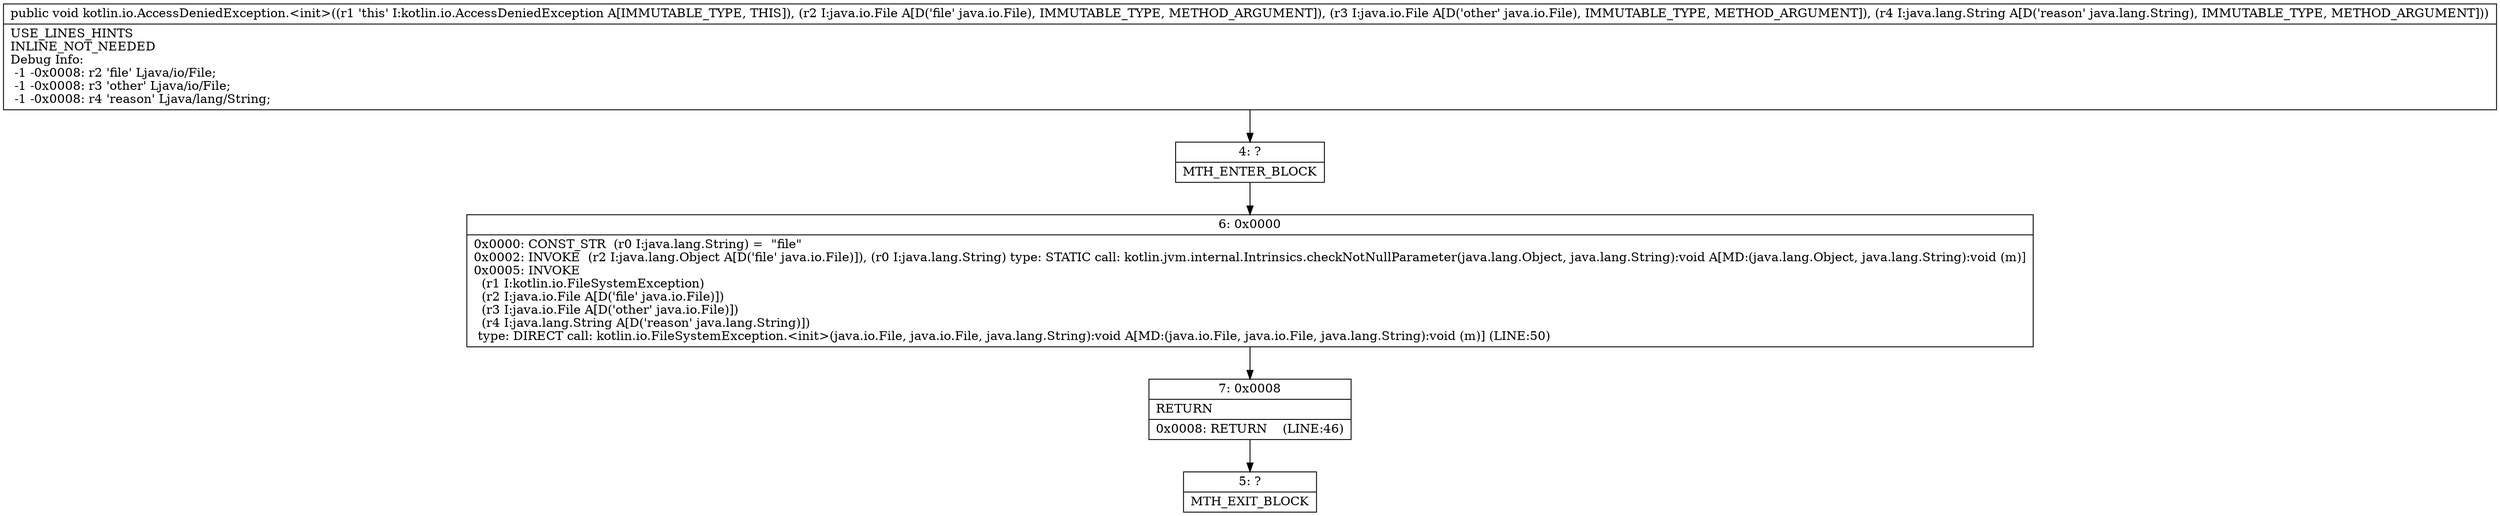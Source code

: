 digraph "CFG forkotlin.io.AccessDeniedException.\<init\>(Ljava\/io\/File;Ljava\/io\/File;Ljava\/lang\/String;)V" {
Node_4 [shape=record,label="{4\:\ ?|MTH_ENTER_BLOCK\l}"];
Node_6 [shape=record,label="{6\:\ 0x0000|0x0000: CONST_STR  (r0 I:java.lang.String) =  \"file\" \l0x0002: INVOKE  (r2 I:java.lang.Object A[D('file' java.io.File)]), (r0 I:java.lang.String) type: STATIC call: kotlin.jvm.internal.Intrinsics.checkNotNullParameter(java.lang.Object, java.lang.String):void A[MD:(java.lang.Object, java.lang.String):void (m)]\l0x0005: INVOKE  \l  (r1 I:kotlin.io.FileSystemException)\l  (r2 I:java.io.File A[D('file' java.io.File)])\l  (r3 I:java.io.File A[D('other' java.io.File)])\l  (r4 I:java.lang.String A[D('reason' java.lang.String)])\l type: DIRECT call: kotlin.io.FileSystemException.\<init\>(java.io.File, java.io.File, java.lang.String):void A[MD:(java.io.File, java.io.File, java.lang.String):void (m)] (LINE:50)\l}"];
Node_7 [shape=record,label="{7\:\ 0x0008|RETURN\l|0x0008: RETURN    (LINE:46)\l}"];
Node_5 [shape=record,label="{5\:\ ?|MTH_EXIT_BLOCK\l}"];
MethodNode[shape=record,label="{public void kotlin.io.AccessDeniedException.\<init\>((r1 'this' I:kotlin.io.AccessDeniedException A[IMMUTABLE_TYPE, THIS]), (r2 I:java.io.File A[D('file' java.io.File), IMMUTABLE_TYPE, METHOD_ARGUMENT]), (r3 I:java.io.File A[D('other' java.io.File), IMMUTABLE_TYPE, METHOD_ARGUMENT]), (r4 I:java.lang.String A[D('reason' java.lang.String), IMMUTABLE_TYPE, METHOD_ARGUMENT]))  | USE_LINES_HINTS\lINLINE_NOT_NEEDED\lDebug Info:\l  \-1 \-0x0008: r2 'file' Ljava\/io\/File;\l  \-1 \-0x0008: r3 'other' Ljava\/io\/File;\l  \-1 \-0x0008: r4 'reason' Ljava\/lang\/String;\l}"];
MethodNode -> Node_4;Node_4 -> Node_6;
Node_6 -> Node_7;
Node_7 -> Node_5;
}

